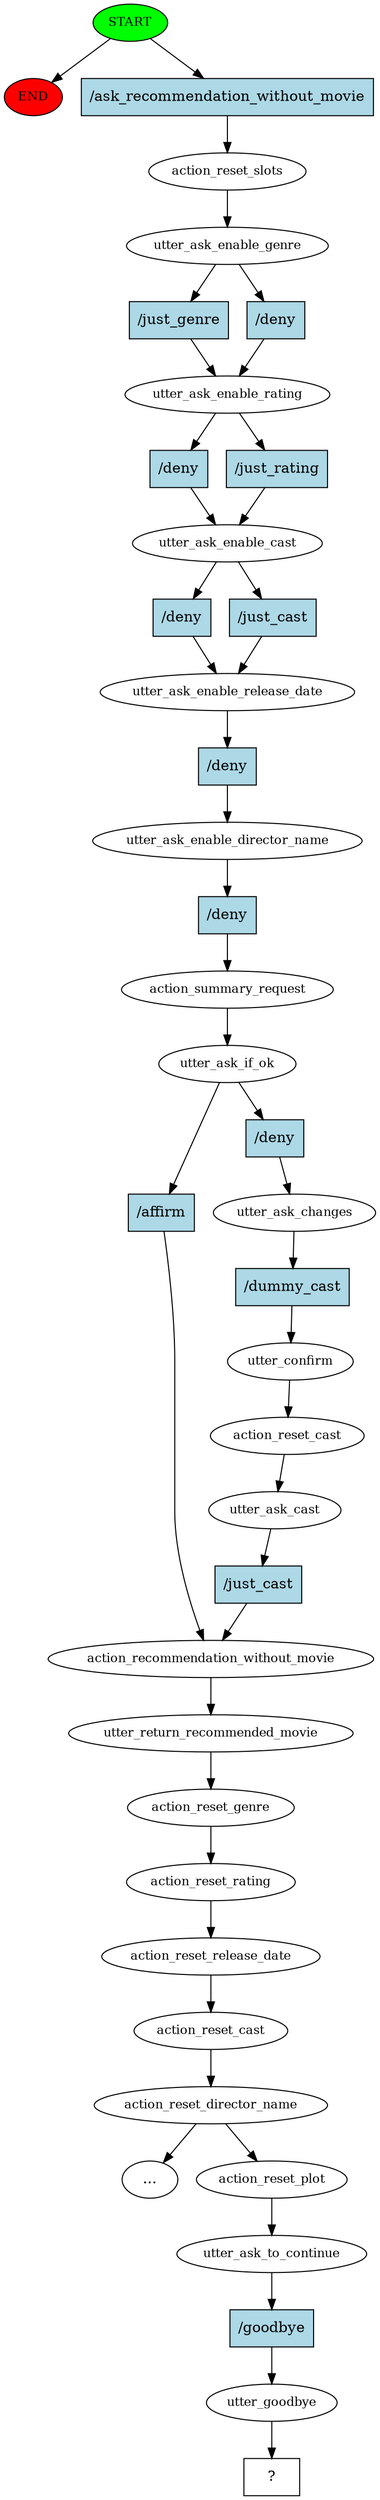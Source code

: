 digraph  {
0 [class="start active", fillcolor=green, fontsize=12, label=START, style=filled];
"-1" [class=end, fillcolor=red, fontsize=12, label=END, style=filled];
1 [class=active, fontsize=12, label=action_reset_slots];
2 [class=active, fontsize=12, label=utter_ask_enable_genre];
3 [class=active, fontsize=12, label=utter_ask_enable_rating];
4 [class=active, fontsize=12, label=utter_ask_enable_cast];
5 [class=active, fontsize=12, label=utter_ask_enable_release_date];
6 [class=active, fontsize=12, label=utter_ask_enable_director_name];
7 [class=active, fontsize=12, label=action_summary_request];
8 [class=active, fontsize=12, label=utter_ask_if_ok];
9 [class=active, fontsize=12, label=action_recommendation_without_movie];
10 [class=active, fontsize=12, label=utter_return_recommended_movie];
11 [class=active, fontsize=12, label=action_reset_genre];
12 [class=active, fontsize=12, label=action_reset_rating];
13 [class=active, fontsize=12, label=action_reset_release_date];
14 [class=active, fontsize=12, label=action_reset_cast];
15 [class=active, fontsize=12, label=action_reset_director_name];
"-3" [class=ellipsis, label="..."];
24 [class=active, fontsize=12, label=utter_ask_changes];
25 [class=active, fontsize=12, label=utter_confirm];
26 [class=active, fontsize=12, label=action_reset_cast];
27 [class=active, fontsize=12, label=utter_ask_cast];
35 [class=active, fontsize=12, label=action_reset_plot];
36 [class=active, fontsize=12, label=utter_ask_to_continue];
37 [class=active, fontsize=12, label=utter_goodbye];
38 [class="intent dashed active", label="  ?  ", shape=rect];
39 [class="intent active", fillcolor=lightblue, label="/ask_recommendation_without_movie", shape=rect, style=filled];
40 [class=intent, fillcolor=lightblue, label="/just_genre", shape=rect, style=filled];
41 [class="intent active", fillcolor=lightblue, label="/deny", shape=rect, style=filled];
42 [class=intent, fillcolor=lightblue, label="/deny", shape=rect, style=filled];
43 [class="intent active", fillcolor=lightblue, label="/just_rating", shape=rect, style=filled];
44 [class=intent, fillcolor=lightblue, label="/deny", shape=rect, style=filled];
45 [class="intent active", fillcolor=lightblue, label="/just_cast", shape=rect, style=filled];
46 [class="intent active", fillcolor=lightblue, label="/deny", shape=rect, style=filled];
47 [class="intent active", fillcolor=lightblue, label="/deny", shape=rect, style=filled];
48 [class=intent, fillcolor=lightblue, label="/affirm", shape=rect, style=filled];
49 [class="intent active", fillcolor=lightblue, label="/deny", shape=rect, style=filled];
50 [class="intent active", fillcolor=lightblue, label="/dummy_cast", shape=rect, style=filled];
51 [class="intent active", fillcolor=lightblue, label="/just_cast", shape=rect, style=filled];
52 [class="intent active", fillcolor=lightblue, label="/goodbye", shape=rect, style=filled];
0 -> "-1"  [class="", key=NONE, label=""];
0 -> 39  [class=active, key=0];
1 -> 2  [class=active, key=NONE, label=""];
2 -> 40  [class="", key=0];
2 -> 41  [class=active, key=0];
3 -> 42  [class="", key=0];
3 -> 43  [class=active, key=0];
4 -> 44  [class="", key=0];
4 -> 45  [class=active, key=0];
5 -> 46  [class=active, key=0];
6 -> 47  [class=active, key=0];
7 -> 8  [class=active, key=NONE, label=""];
8 -> 48  [class="", key=0];
8 -> 49  [class=active, key=0];
9 -> 10  [class=active, key=NONE, label=""];
10 -> 11  [class=active, key=NONE, label=""];
11 -> 12  [class=active, key=NONE, label=""];
12 -> 13  [class=active, key=NONE, label=""];
13 -> 14  [class=active, key=NONE, label=""];
14 -> 15  [class=active, key=NONE, label=""];
15 -> "-3"  [class="", key=NONE, label=""];
15 -> 35  [class=active, key=NONE, label=""];
24 -> 50  [class=active, key=0];
25 -> 26  [class=active, key=NONE, label=""];
26 -> 27  [class=active, key=NONE, label=""];
27 -> 51  [class=active, key=0];
35 -> 36  [class=active, key=NONE, label=""];
36 -> 52  [class=active, key=0];
37 -> 38  [class=active, key=NONE, label=""];
39 -> 1  [class=active, key=0];
40 -> 3  [class="", key=0];
41 -> 3  [class=active, key=0];
42 -> 4  [class="", key=0];
43 -> 4  [class=active, key=0];
44 -> 5  [class="", key=0];
45 -> 5  [class=active, key=0];
46 -> 6  [class=active, key=0];
47 -> 7  [class=active, key=0];
48 -> 9  [class="", key=0];
49 -> 24  [class=active, key=0];
50 -> 25  [class=active, key=0];
51 -> 9  [class=active, key=0];
52 -> 37  [class=active, key=0];
}
